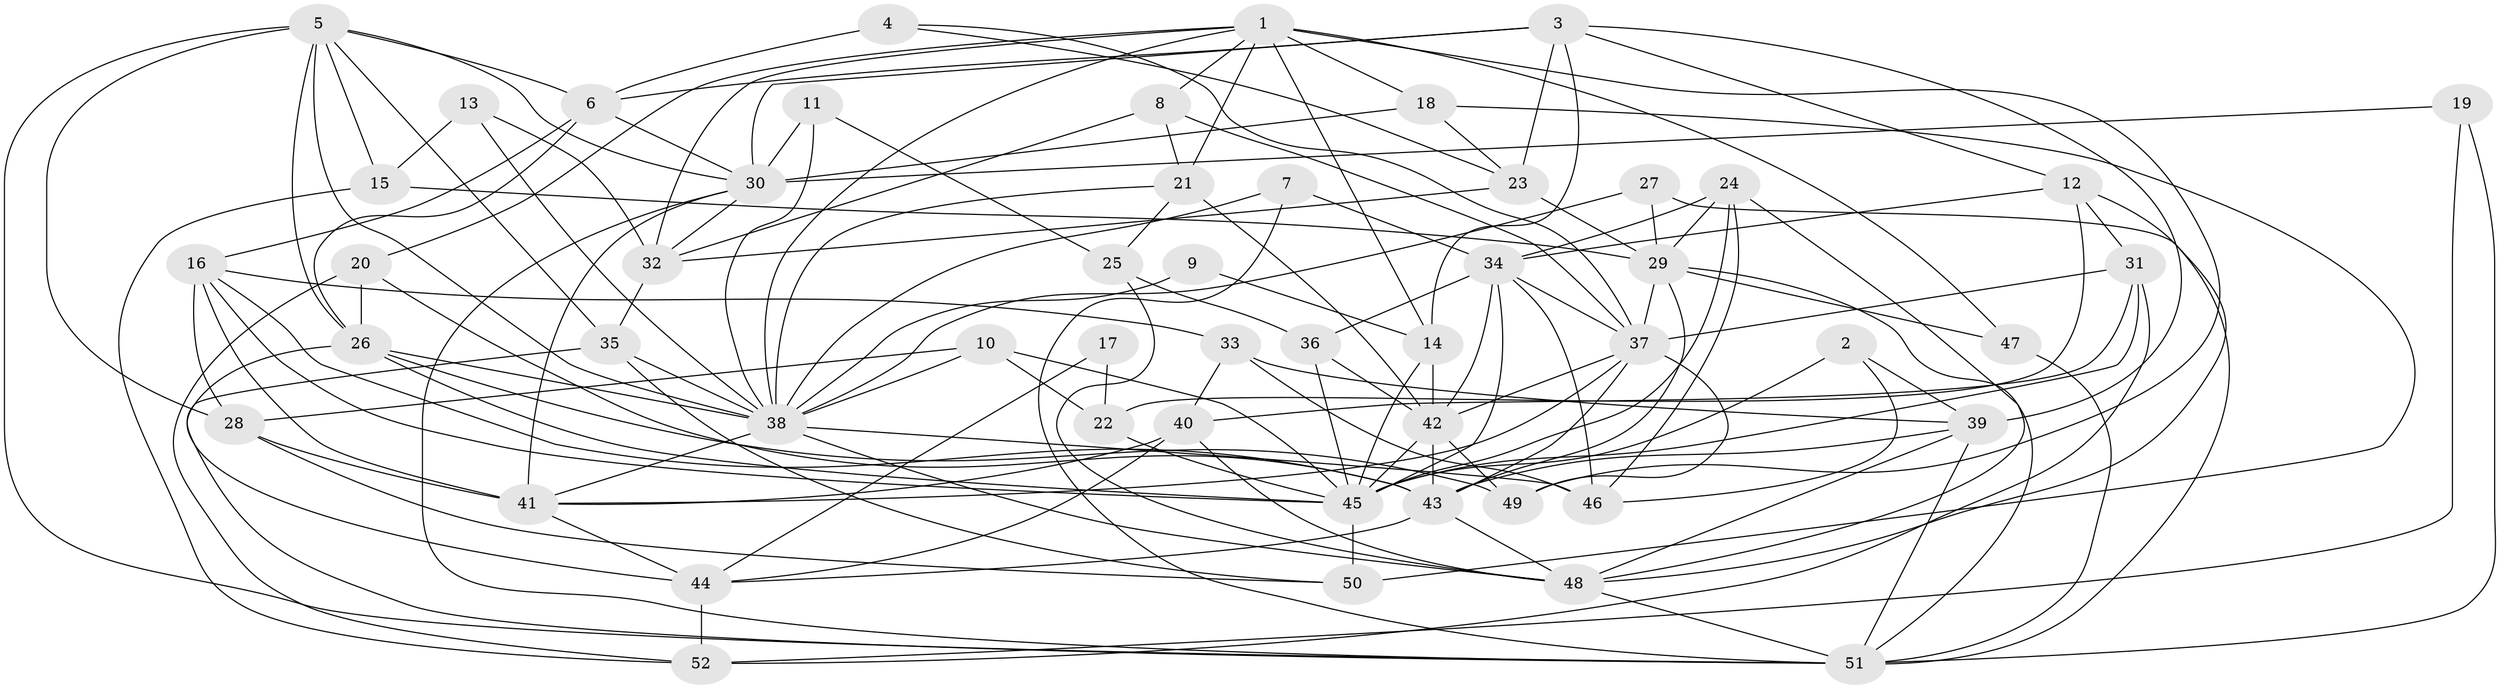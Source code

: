 // original degree distribution, {2: 0.14423076923076922, 5: 0.15384615384615385, 3: 0.28846153846153844, 4: 0.27884615384615385, 7: 0.057692307692307696, 8: 0.04807692307692308, 6: 0.028846153846153848}
// Generated by graph-tools (version 1.1) at 2025/26/03/09/25 03:26:10]
// undirected, 52 vertices, 144 edges
graph export_dot {
graph [start="1"]
  node [color=gray90,style=filled];
  1;
  2;
  3;
  4;
  5;
  6;
  7;
  8;
  9;
  10;
  11;
  12;
  13;
  14;
  15;
  16;
  17;
  18;
  19;
  20;
  21;
  22;
  23;
  24;
  25;
  26;
  27;
  28;
  29;
  30;
  31;
  32;
  33;
  34;
  35;
  36;
  37;
  38;
  39;
  40;
  41;
  42;
  43;
  44;
  45;
  46;
  47;
  48;
  49;
  50;
  51;
  52;
  1 -- 8 [weight=1.0];
  1 -- 14 [weight=1.0];
  1 -- 18 [weight=1.0];
  1 -- 20 [weight=1.0];
  1 -- 21 [weight=2.0];
  1 -- 32 [weight=1.0];
  1 -- 38 [weight=1.0];
  1 -- 47 [weight=1.0];
  1 -- 49 [weight=1.0];
  2 -- 39 [weight=1.0];
  2 -- 45 [weight=1.0];
  2 -- 46 [weight=1.0];
  3 -- 6 [weight=1.0];
  3 -- 12 [weight=1.0];
  3 -- 14 [weight=1.0];
  3 -- 23 [weight=1.0];
  3 -- 30 [weight=1.0];
  3 -- 39 [weight=1.0];
  4 -- 6 [weight=2.0];
  4 -- 23 [weight=1.0];
  4 -- 37 [weight=1.0];
  5 -- 6 [weight=1.0];
  5 -- 15 [weight=1.0];
  5 -- 26 [weight=1.0];
  5 -- 28 [weight=2.0];
  5 -- 30 [weight=1.0];
  5 -- 35 [weight=1.0];
  5 -- 38 [weight=1.0];
  5 -- 51 [weight=1.0];
  6 -- 16 [weight=1.0];
  6 -- 26 [weight=1.0];
  6 -- 30 [weight=1.0];
  7 -- 34 [weight=1.0];
  7 -- 38 [weight=1.0];
  7 -- 51 [weight=1.0];
  8 -- 21 [weight=1.0];
  8 -- 32 [weight=1.0];
  8 -- 37 [weight=1.0];
  9 -- 14 [weight=1.0];
  9 -- 38 [weight=1.0];
  10 -- 22 [weight=1.0];
  10 -- 28 [weight=1.0];
  10 -- 38 [weight=1.0];
  10 -- 45 [weight=1.0];
  11 -- 25 [weight=1.0];
  11 -- 30 [weight=1.0];
  11 -- 38 [weight=1.0];
  12 -- 22 [weight=1.0];
  12 -- 31 [weight=1.0];
  12 -- 34 [weight=1.0];
  12 -- 48 [weight=1.0];
  13 -- 15 [weight=1.0];
  13 -- 32 [weight=1.0];
  13 -- 38 [weight=1.0];
  14 -- 42 [weight=1.0];
  14 -- 45 [weight=1.0];
  15 -- 29 [weight=1.0];
  15 -- 52 [weight=1.0];
  16 -- 28 [weight=1.0];
  16 -- 33 [weight=1.0];
  16 -- 41 [weight=1.0];
  16 -- 43 [weight=1.0];
  16 -- 45 [weight=1.0];
  17 -- 22 [weight=1.0];
  17 -- 44 [weight=1.0];
  18 -- 23 [weight=1.0];
  18 -- 30 [weight=1.0];
  18 -- 50 [weight=1.0];
  19 -- 30 [weight=1.0];
  19 -- 51 [weight=1.0];
  19 -- 52 [weight=1.0];
  20 -- 26 [weight=1.0];
  20 -- 43 [weight=1.0];
  20 -- 52 [weight=1.0];
  21 -- 25 [weight=1.0];
  21 -- 38 [weight=1.0];
  21 -- 42 [weight=1.0];
  22 -- 45 [weight=1.0];
  23 -- 29 [weight=1.0];
  23 -- 32 [weight=1.0];
  24 -- 29 [weight=1.0];
  24 -- 34 [weight=1.0];
  24 -- 45 [weight=1.0];
  24 -- 46 [weight=1.0];
  24 -- 48 [weight=1.0];
  25 -- 36 [weight=1.0];
  25 -- 48 [weight=1.0];
  26 -- 38 [weight=1.0];
  26 -- 44 [weight=2.0];
  26 -- 45 [weight=1.0];
  26 -- 49 [weight=1.0];
  27 -- 29 [weight=1.0];
  27 -- 38 [weight=1.0];
  27 -- 51 [weight=1.0];
  28 -- 41 [weight=1.0];
  28 -- 50 [weight=1.0];
  29 -- 37 [weight=1.0];
  29 -- 43 [weight=1.0];
  29 -- 47 [weight=1.0];
  29 -- 51 [weight=1.0];
  30 -- 32 [weight=1.0];
  30 -- 41 [weight=1.0];
  30 -- 51 [weight=1.0];
  31 -- 37 [weight=1.0];
  31 -- 40 [weight=1.0];
  31 -- 45 [weight=2.0];
  31 -- 52 [weight=1.0];
  32 -- 35 [weight=1.0];
  33 -- 39 [weight=1.0];
  33 -- 40 [weight=1.0];
  33 -- 46 [weight=1.0];
  34 -- 36 [weight=1.0];
  34 -- 37 [weight=1.0];
  34 -- 42 [weight=1.0];
  34 -- 45 [weight=1.0];
  34 -- 46 [weight=1.0];
  35 -- 38 [weight=1.0];
  35 -- 50 [weight=1.0];
  35 -- 51 [weight=1.0];
  36 -- 42 [weight=1.0];
  36 -- 45 [weight=1.0];
  37 -- 41 [weight=1.0];
  37 -- 42 [weight=1.0];
  37 -- 43 [weight=1.0];
  37 -- 49 [weight=1.0];
  38 -- 41 [weight=1.0];
  38 -- 46 [weight=1.0];
  38 -- 48 [weight=1.0];
  39 -- 43 [weight=1.0];
  39 -- 48 [weight=1.0];
  39 -- 51 [weight=1.0];
  40 -- 41 [weight=1.0];
  40 -- 44 [weight=1.0];
  40 -- 48 [weight=1.0];
  41 -- 44 [weight=1.0];
  42 -- 43 [weight=2.0];
  42 -- 45 [weight=1.0];
  42 -- 49 [weight=1.0];
  43 -- 44 [weight=1.0];
  43 -- 48 [weight=1.0];
  44 -- 52 [weight=1.0];
  45 -- 50 [weight=2.0];
  47 -- 51 [weight=1.0];
  48 -- 51 [weight=1.0];
}
